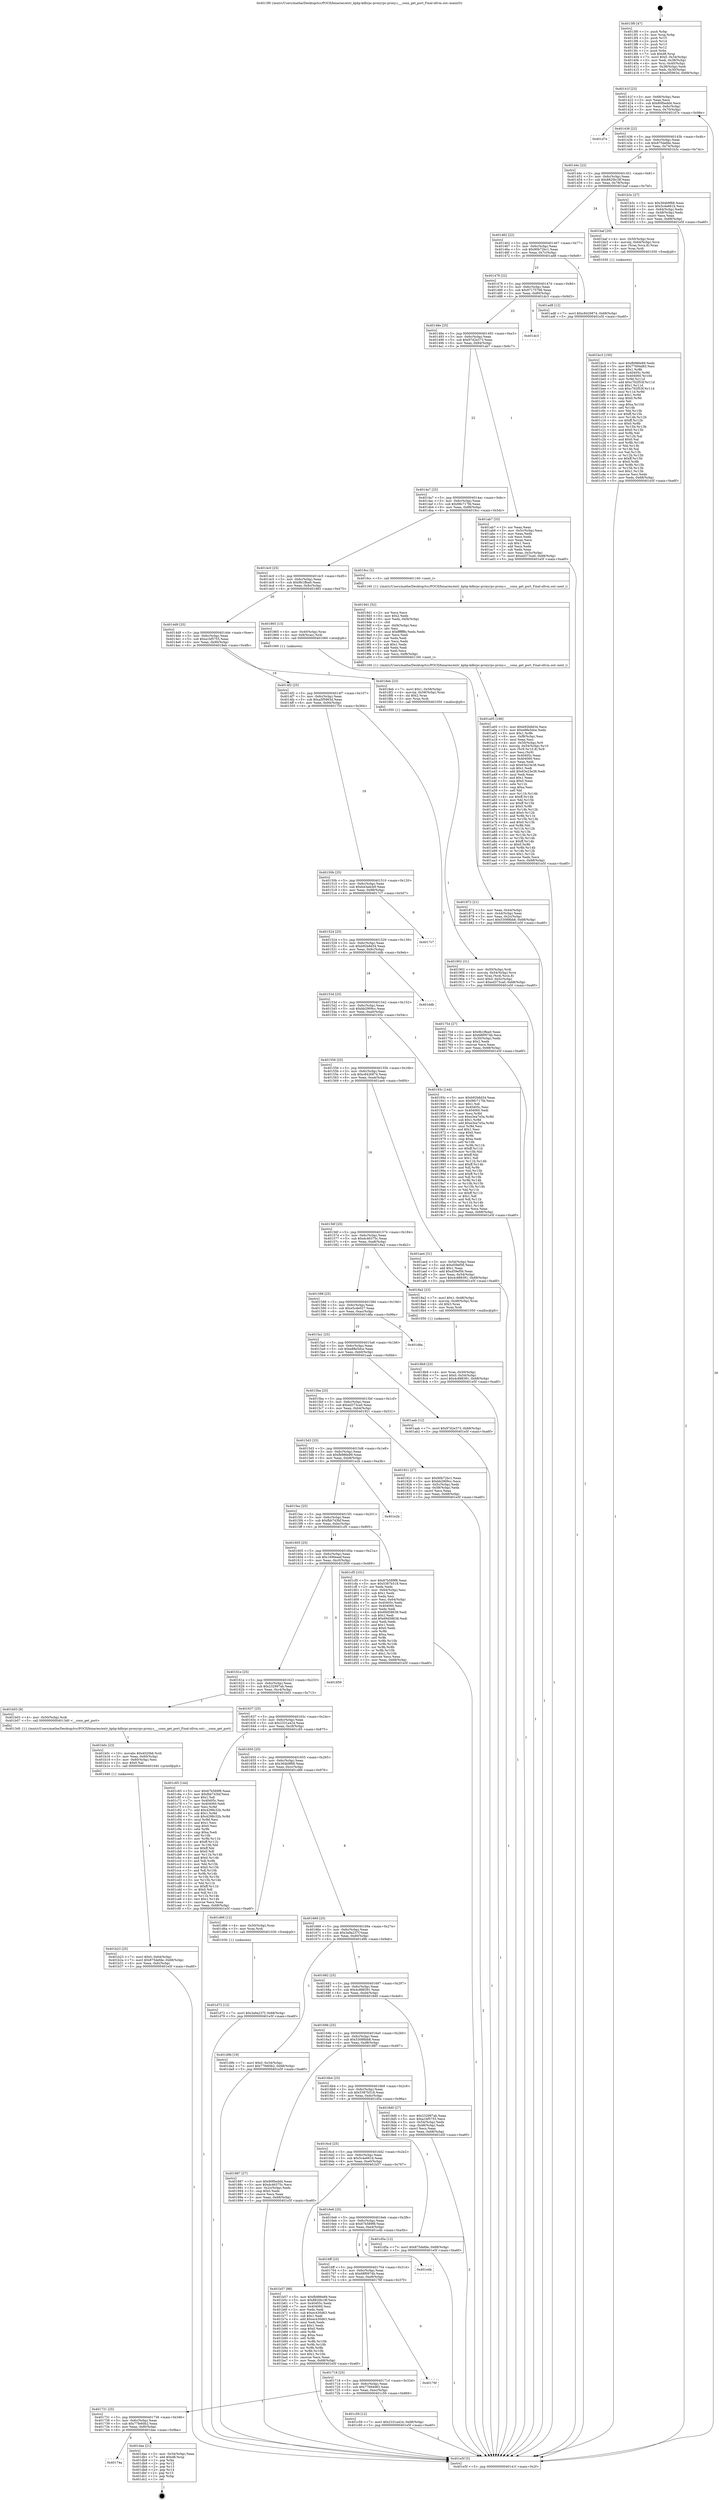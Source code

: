digraph "0x4013f0" {
  label = "0x4013f0 (/mnt/c/Users/mathe/Desktop/tcc/POCII/binaries/extr_kphp-kdbrpc-proxyrpc-proxy.c___conn_get_port_Final-ollvm.out::main(0))"
  labelloc = "t"
  node[shape=record]

  Entry [label="",width=0.3,height=0.3,shape=circle,fillcolor=black,style=filled]
  "0x40141f" [label="{
     0x40141f [23]\l
     | [instrs]\l
     &nbsp;&nbsp;0x40141f \<+3\>: mov -0x68(%rbp),%eax\l
     &nbsp;&nbsp;0x401422 \<+2\>: mov %eax,%ecx\l
     &nbsp;&nbsp;0x401424 \<+6\>: sub $0x80f0edd4,%ecx\l
     &nbsp;&nbsp;0x40142a \<+3\>: mov %eax,-0x6c(%rbp)\l
     &nbsp;&nbsp;0x40142d \<+3\>: mov %ecx,-0x70(%rbp)\l
     &nbsp;&nbsp;0x401430 \<+6\>: je 0000000000401d7e \<main+0x98e\>\l
  }"]
  "0x401d7e" [label="{
     0x401d7e\l
  }", style=dashed]
  "0x401436" [label="{
     0x401436 [22]\l
     | [instrs]\l
     &nbsp;&nbsp;0x401436 \<+5\>: jmp 000000000040143b \<main+0x4b\>\l
     &nbsp;&nbsp;0x40143b \<+3\>: mov -0x6c(%rbp),%eax\l
     &nbsp;&nbsp;0x40143e \<+5\>: sub $0x875defde,%eax\l
     &nbsp;&nbsp;0x401443 \<+3\>: mov %eax,-0x74(%rbp)\l
     &nbsp;&nbsp;0x401446 \<+6\>: je 0000000000401b3c \<main+0x74c\>\l
  }"]
  Exit [label="",width=0.3,height=0.3,shape=circle,fillcolor=black,style=filled,peripheries=2]
  "0x401b3c" [label="{
     0x401b3c [27]\l
     | [instrs]\l
     &nbsp;&nbsp;0x401b3c \<+5\>: mov $0x364b9f68,%eax\l
     &nbsp;&nbsp;0x401b41 \<+5\>: mov $0x5c4e661b,%ecx\l
     &nbsp;&nbsp;0x401b46 \<+3\>: mov -0x64(%rbp),%edx\l
     &nbsp;&nbsp;0x401b49 \<+3\>: cmp -0x48(%rbp),%edx\l
     &nbsp;&nbsp;0x401b4c \<+3\>: cmovl %ecx,%eax\l
     &nbsp;&nbsp;0x401b4f \<+3\>: mov %eax,-0x68(%rbp)\l
     &nbsp;&nbsp;0x401b52 \<+5\>: jmp 0000000000401e5f \<main+0xa6f\>\l
  }"]
  "0x40144c" [label="{
     0x40144c [22]\l
     | [instrs]\l
     &nbsp;&nbsp;0x40144c \<+5\>: jmp 0000000000401451 \<main+0x61\>\l
     &nbsp;&nbsp;0x401451 \<+3\>: mov -0x6c(%rbp),%eax\l
     &nbsp;&nbsp;0x401454 \<+5\>: sub $0x8820b18f,%eax\l
     &nbsp;&nbsp;0x401459 \<+3\>: mov %eax,-0x78(%rbp)\l
     &nbsp;&nbsp;0x40145c \<+6\>: je 0000000000401baf \<main+0x7bf\>\l
  }"]
  "0x40174a" [label="{
     0x40174a\l
  }", style=dashed]
  "0x401baf" [label="{
     0x401baf [20]\l
     | [instrs]\l
     &nbsp;&nbsp;0x401baf \<+4\>: mov -0x50(%rbp),%rax\l
     &nbsp;&nbsp;0x401bb3 \<+4\>: movslq -0x64(%rbp),%rcx\l
     &nbsp;&nbsp;0x401bb7 \<+4\>: mov (%rax,%rcx,8),%rax\l
     &nbsp;&nbsp;0x401bbb \<+3\>: mov %rax,%rdi\l
     &nbsp;&nbsp;0x401bbe \<+5\>: call 0000000000401030 \<free@plt\>\l
     | [calls]\l
     &nbsp;&nbsp;0x401030 \{1\} (unknown)\l
  }"]
  "0x401462" [label="{
     0x401462 [22]\l
     | [instrs]\l
     &nbsp;&nbsp;0x401462 \<+5\>: jmp 0000000000401467 \<main+0x77\>\l
     &nbsp;&nbsp;0x401467 \<+3\>: mov -0x6c(%rbp),%eax\l
     &nbsp;&nbsp;0x40146a \<+5\>: sub $0x90b72bc1,%eax\l
     &nbsp;&nbsp;0x40146f \<+3\>: mov %eax,-0x7c(%rbp)\l
     &nbsp;&nbsp;0x401472 \<+6\>: je 0000000000401ad8 \<main+0x6e8\>\l
  }"]
  "0x401dae" [label="{
     0x401dae [21]\l
     | [instrs]\l
     &nbsp;&nbsp;0x401dae \<+3\>: mov -0x34(%rbp),%eax\l
     &nbsp;&nbsp;0x401db1 \<+7\>: add $0xd8,%rsp\l
     &nbsp;&nbsp;0x401db8 \<+1\>: pop %rbx\l
     &nbsp;&nbsp;0x401db9 \<+2\>: pop %r12\l
     &nbsp;&nbsp;0x401dbb \<+2\>: pop %r13\l
     &nbsp;&nbsp;0x401dbd \<+2\>: pop %r14\l
     &nbsp;&nbsp;0x401dbf \<+2\>: pop %r15\l
     &nbsp;&nbsp;0x401dc1 \<+1\>: pop %rbp\l
     &nbsp;&nbsp;0x401dc2 \<+1\>: ret\l
  }"]
  "0x401ad8" [label="{
     0x401ad8 [12]\l
     | [instrs]\l
     &nbsp;&nbsp;0x401ad8 \<+7\>: movl $0xc8426874,-0x68(%rbp)\l
     &nbsp;&nbsp;0x401adf \<+5\>: jmp 0000000000401e5f \<main+0xa6f\>\l
  }"]
  "0x401478" [label="{
     0x401478 [22]\l
     | [instrs]\l
     &nbsp;&nbsp;0x401478 \<+5\>: jmp 000000000040147d \<main+0x8d\>\l
     &nbsp;&nbsp;0x40147d \<+3\>: mov -0x6c(%rbp),%eax\l
     &nbsp;&nbsp;0x401480 \<+5\>: sub $0x97175766,%eax\l
     &nbsp;&nbsp;0x401485 \<+3\>: mov %eax,-0x80(%rbp)\l
     &nbsp;&nbsp;0x401488 \<+6\>: je 0000000000401dc3 \<main+0x9d3\>\l
  }"]
  "0x401d72" [label="{
     0x401d72 [12]\l
     | [instrs]\l
     &nbsp;&nbsp;0x401d72 \<+7\>: movl $0x3a9a237f,-0x68(%rbp)\l
     &nbsp;&nbsp;0x401d79 \<+5\>: jmp 0000000000401e5f \<main+0xa6f\>\l
  }"]
  "0x401dc3" [label="{
     0x401dc3\l
  }", style=dashed]
  "0x40148e" [label="{
     0x40148e [25]\l
     | [instrs]\l
     &nbsp;&nbsp;0x40148e \<+5\>: jmp 0000000000401493 \<main+0xa3\>\l
     &nbsp;&nbsp;0x401493 \<+3\>: mov -0x6c(%rbp),%eax\l
     &nbsp;&nbsp;0x401496 \<+5\>: sub $0x97d2e373,%eax\l
     &nbsp;&nbsp;0x40149b \<+6\>: mov %eax,-0x84(%rbp)\l
     &nbsp;&nbsp;0x4014a1 \<+6\>: je 0000000000401ab7 \<main+0x6c7\>\l
  }"]
  "0x401731" [label="{
     0x401731 [25]\l
     | [instrs]\l
     &nbsp;&nbsp;0x401731 \<+5\>: jmp 0000000000401736 \<main+0x346\>\l
     &nbsp;&nbsp;0x401736 \<+3\>: mov -0x6c(%rbp),%eax\l
     &nbsp;&nbsp;0x401739 \<+5\>: sub $0x77fe60b2,%eax\l
     &nbsp;&nbsp;0x40173e \<+6\>: mov %eax,-0xf0(%rbp)\l
     &nbsp;&nbsp;0x401744 \<+6\>: je 0000000000401dae \<main+0x9be\>\l
  }"]
  "0x401ab7" [label="{
     0x401ab7 [33]\l
     | [instrs]\l
     &nbsp;&nbsp;0x401ab7 \<+2\>: xor %eax,%eax\l
     &nbsp;&nbsp;0x401ab9 \<+3\>: mov -0x5c(%rbp),%ecx\l
     &nbsp;&nbsp;0x401abc \<+2\>: mov %eax,%edx\l
     &nbsp;&nbsp;0x401abe \<+2\>: sub %ecx,%edx\l
     &nbsp;&nbsp;0x401ac0 \<+2\>: mov %eax,%ecx\l
     &nbsp;&nbsp;0x401ac2 \<+3\>: sub $0x1,%ecx\l
     &nbsp;&nbsp;0x401ac5 \<+2\>: add %ecx,%edx\l
     &nbsp;&nbsp;0x401ac7 \<+2\>: sub %edx,%eax\l
     &nbsp;&nbsp;0x401ac9 \<+3\>: mov %eax,-0x5c(%rbp)\l
     &nbsp;&nbsp;0x401acc \<+7\>: movl $0xed373ca0,-0x68(%rbp)\l
     &nbsp;&nbsp;0x401ad3 \<+5\>: jmp 0000000000401e5f \<main+0xa6f\>\l
  }"]
  "0x4014a7" [label="{
     0x4014a7 [25]\l
     | [instrs]\l
     &nbsp;&nbsp;0x4014a7 \<+5\>: jmp 00000000004014ac \<main+0xbc\>\l
     &nbsp;&nbsp;0x4014ac \<+3\>: mov -0x6c(%rbp),%eax\l
     &nbsp;&nbsp;0x4014af \<+5\>: sub $0x98c717fd,%eax\l
     &nbsp;&nbsp;0x4014b4 \<+6\>: mov %eax,-0x88(%rbp)\l
     &nbsp;&nbsp;0x4014ba \<+6\>: je 00000000004019cc \<main+0x5dc\>\l
  }"]
  "0x401c59" [label="{
     0x401c59 [12]\l
     | [instrs]\l
     &nbsp;&nbsp;0x401c59 \<+7\>: movl $0x2331a424,-0x68(%rbp)\l
     &nbsp;&nbsp;0x401c60 \<+5\>: jmp 0000000000401e5f \<main+0xa6f\>\l
  }"]
  "0x4019cc" [label="{
     0x4019cc [5]\l
     | [instrs]\l
     &nbsp;&nbsp;0x4019cc \<+5\>: call 0000000000401160 \<next_i\>\l
     | [calls]\l
     &nbsp;&nbsp;0x401160 \{1\} (/mnt/c/Users/mathe/Desktop/tcc/POCII/binaries/extr_kphp-kdbrpc-proxyrpc-proxy.c___conn_get_port_Final-ollvm.out::next_i)\l
  }"]
  "0x4014c0" [label="{
     0x4014c0 [25]\l
     | [instrs]\l
     &nbsp;&nbsp;0x4014c0 \<+5\>: jmp 00000000004014c5 \<main+0xd5\>\l
     &nbsp;&nbsp;0x4014c5 \<+3\>: mov -0x6c(%rbp),%eax\l
     &nbsp;&nbsp;0x4014c8 \<+5\>: sub $0x9b1ffea0,%eax\l
     &nbsp;&nbsp;0x4014cd \<+6\>: mov %eax,-0x8c(%rbp)\l
     &nbsp;&nbsp;0x4014d3 \<+6\>: je 0000000000401865 \<main+0x475\>\l
  }"]
  "0x401718" [label="{
     0x401718 [25]\l
     | [instrs]\l
     &nbsp;&nbsp;0x401718 \<+5\>: jmp 000000000040171d \<main+0x32d\>\l
     &nbsp;&nbsp;0x40171d \<+3\>: mov -0x6c(%rbp),%eax\l
     &nbsp;&nbsp;0x401720 \<+5\>: sub $0x77694d83,%eax\l
     &nbsp;&nbsp;0x401725 \<+6\>: mov %eax,-0xec(%rbp)\l
     &nbsp;&nbsp;0x40172b \<+6\>: je 0000000000401c59 \<main+0x869\>\l
  }"]
  "0x401865" [label="{
     0x401865 [13]\l
     | [instrs]\l
     &nbsp;&nbsp;0x401865 \<+4\>: mov -0x40(%rbp),%rax\l
     &nbsp;&nbsp;0x401869 \<+4\>: mov 0x8(%rax),%rdi\l
     &nbsp;&nbsp;0x40186d \<+5\>: call 0000000000401060 \<atoi@plt\>\l
     | [calls]\l
     &nbsp;&nbsp;0x401060 \{1\} (unknown)\l
  }"]
  "0x4014d9" [label="{
     0x4014d9 [25]\l
     | [instrs]\l
     &nbsp;&nbsp;0x4014d9 \<+5\>: jmp 00000000004014de \<main+0xee\>\l
     &nbsp;&nbsp;0x4014de \<+3\>: mov -0x6c(%rbp),%eax\l
     &nbsp;&nbsp;0x4014e1 \<+5\>: sub $0xa1bf5755,%eax\l
     &nbsp;&nbsp;0x4014e6 \<+6\>: mov %eax,-0x90(%rbp)\l
     &nbsp;&nbsp;0x4014ec \<+6\>: je 00000000004018eb \<main+0x4fb\>\l
  }"]
  "0x40176f" [label="{
     0x40176f\l
  }", style=dashed]
  "0x4018eb" [label="{
     0x4018eb [23]\l
     | [instrs]\l
     &nbsp;&nbsp;0x4018eb \<+7\>: movl $0x1,-0x58(%rbp)\l
     &nbsp;&nbsp;0x4018f2 \<+4\>: movslq -0x58(%rbp),%rax\l
     &nbsp;&nbsp;0x4018f6 \<+4\>: shl $0x2,%rax\l
     &nbsp;&nbsp;0x4018fa \<+3\>: mov %rax,%rdi\l
     &nbsp;&nbsp;0x4018fd \<+5\>: call 0000000000401050 \<malloc@plt\>\l
     | [calls]\l
     &nbsp;&nbsp;0x401050 \{1\} (unknown)\l
  }"]
  "0x4014f2" [label="{
     0x4014f2 [25]\l
     | [instrs]\l
     &nbsp;&nbsp;0x4014f2 \<+5\>: jmp 00000000004014f7 \<main+0x107\>\l
     &nbsp;&nbsp;0x4014f7 \<+3\>: mov -0x6c(%rbp),%eax\l
     &nbsp;&nbsp;0x4014fa \<+5\>: sub $0xa5f5863d,%eax\l
     &nbsp;&nbsp;0x4014ff \<+6\>: mov %eax,-0x94(%rbp)\l
     &nbsp;&nbsp;0x401505 \<+6\>: je 0000000000401754 \<main+0x364\>\l
  }"]
  "0x4016ff" [label="{
     0x4016ff [25]\l
     | [instrs]\l
     &nbsp;&nbsp;0x4016ff \<+5\>: jmp 0000000000401704 \<main+0x314\>\l
     &nbsp;&nbsp;0x401704 \<+3\>: mov -0x6c(%rbp),%eax\l
     &nbsp;&nbsp;0x401707 \<+5\>: sub $0x68f0974b,%eax\l
     &nbsp;&nbsp;0x40170c \<+6\>: mov %eax,-0xe8(%rbp)\l
     &nbsp;&nbsp;0x401712 \<+6\>: je 000000000040176f \<main+0x37f\>\l
  }"]
  "0x401754" [label="{
     0x401754 [27]\l
     | [instrs]\l
     &nbsp;&nbsp;0x401754 \<+5\>: mov $0x9b1ffea0,%eax\l
     &nbsp;&nbsp;0x401759 \<+5\>: mov $0x68f0974b,%ecx\l
     &nbsp;&nbsp;0x40175e \<+3\>: mov -0x30(%rbp),%edx\l
     &nbsp;&nbsp;0x401761 \<+3\>: cmp $0x2,%edx\l
     &nbsp;&nbsp;0x401764 \<+3\>: cmovne %ecx,%eax\l
     &nbsp;&nbsp;0x401767 \<+3\>: mov %eax,-0x68(%rbp)\l
     &nbsp;&nbsp;0x40176a \<+5\>: jmp 0000000000401e5f \<main+0xa6f\>\l
  }"]
  "0x40150b" [label="{
     0x40150b [25]\l
     | [instrs]\l
     &nbsp;&nbsp;0x40150b \<+5\>: jmp 0000000000401510 \<main+0x120\>\l
     &nbsp;&nbsp;0x401510 \<+3\>: mov -0x6c(%rbp),%eax\l
     &nbsp;&nbsp;0x401513 \<+5\>: sub $0xb43adcb9,%eax\l
     &nbsp;&nbsp;0x401518 \<+6\>: mov %eax,-0x98(%rbp)\l
     &nbsp;&nbsp;0x40151e \<+6\>: je 00000000004017c7 \<main+0x3d7\>\l
  }"]
  "0x401e5f" [label="{
     0x401e5f [5]\l
     | [instrs]\l
     &nbsp;&nbsp;0x401e5f \<+5\>: jmp 000000000040141f \<main+0x2f\>\l
  }"]
  "0x4013f0" [label="{
     0x4013f0 [47]\l
     | [instrs]\l
     &nbsp;&nbsp;0x4013f0 \<+1\>: push %rbp\l
     &nbsp;&nbsp;0x4013f1 \<+3\>: mov %rsp,%rbp\l
     &nbsp;&nbsp;0x4013f4 \<+2\>: push %r15\l
     &nbsp;&nbsp;0x4013f6 \<+2\>: push %r14\l
     &nbsp;&nbsp;0x4013f8 \<+2\>: push %r13\l
     &nbsp;&nbsp;0x4013fa \<+2\>: push %r12\l
     &nbsp;&nbsp;0x4013fc \<+1\>: push %rbx\l
     &nbsp;&nbsp;0x4013fd \<+7\>: sub $0xd8,%rsp\l
     &nbsp;&nbsp;0x401404 \<+7\>: movl $0x0,-0x34(%rbp)\l
     &nbsp;&nbsp;0x40140b \<+3\>: mov %edi,-0x38(%rbp)\l
     &nbsp;&nbsp;0x40140e \<+4\>: mov %rsi,-0x40(%rbp)\l
     &nbsp;&nbsp;0x401412 \<+3\>: mov -0x38(%rbp),%edi\l
     &nbsp;&nbsp;0x401415 \<+3\>: mov %edi,-0x30(%rbp)\l
     &nbsp;&nbsp;0x401418 \<+7\>: movl $0xa5f5863d,-0x68(%rbp)\l
  }"]
  "0x401872" [label="{
     0x401872 [21]\l
     | [instrs]\l
     &nbsp;&nbsp;0x401872 \<+3\>: mov %eax,-0x44(%rbp)\l
     &nbsp;&nbsp;0x401875 \<+3\>: mov -0x44(%rbp),%eax\l
     &nbsp;&nbsp;0x401878 \<+3\>: mov %eax,-0x2c(%rbp)\l
     &nbsp;&nbsp;0x40187b \<+7\>: movl $0x53088bb8,-0x68(%rbp)\l
     &nbsp;&nbsp;0x401882 \<+5\>: jmp 0000000000401e5f \<main+0xa6f\>\l
  }"]
  "0x401e4b" [label="{
     0x401e4b\l
  }", style=dashed]
  "0x4017c7" [label="{
     0x4017c7\l
  }", style=dashed]
  "0x401524" [label="{
     0x401524 [25]\l
     | [instrs]\l
     &nbsp;&nbsp;0x401524 \<+5\>: jmp 0000000000401529 \<main+0x139\>\l
     &nbsp;&nbsp;0x401529 \<+3\>: mov -0x6c(%rbp),%eax\l
     &nbsp;&nbsp;0x40152c \<+5\>: sub $0xb92b8d34,%eax\l
     &nbsp;&nbsp;0x401531 \<+6\>: mov %eax,-0x9c(%rbp)\l
     &nbsp;&nbsp;0x401537 \<+6\>: je 0000000000401ddb \<main+0x9eb\>\l
  }"]
  "0x401bc3" [label="{
     0x401bc3 [150]\l
     | [instrs]\l
     &nbsp;&nbsp;0x401bc3 \<+5\>: mov $0xfb986e89,%edx\l
     &nbsp;&nbsp;0x401bc8 \<+5\>: mov $0x77694d83,%esi\l
     &nbsp;&nbsp;0x401bcd \<+3\>: mov $0x1,%r8b\l
     &nbsp;&nbsp;0x401bd0 \<+8\>: mov 0x40405c,%r9d\l
     &nbsp;&nbsp;0x401bd8 \<+8\>: mov 0x404060,%r10d\l
     &nbsp;&nbsp;0x401be0 \<+3\>: mov %r9d,%r11d\l
     &nbsp;&nbsp;0x401be3 \<+7\>: add $0xc762f53f,%r11d\l
     &nbsp;&nbsp;0x401bea \<+4\>: sub $0x1,%r11d\l
     &nbsp;&nbsp;0x401bee \<+7\>: sub $0xc762f53f,%r11d\l
     &nbsp;&nbsp;0x401bf5 \<+4\>: imul %r11d,%r9d\l
     &nbsp;&nbsp;0x401bf9 \<+4\>: and $0x1,%r9d\l
     &nbsp;&nbsp;0x401bfd \<+4\>: cmp $0x0,%r9d\l
     &nbsp;&nbsp;0x401c01 \<+3\>: sete %bl\l
     &nbsp;&nbsp;0x401c04 \<+4\>: cmp $0xa,%r10d\l
     &nbsp;&nbsp;0x401c08 \<+4\>: setl %r14b\l
     &nbsp;&nbsp;0x401c0c \<+3\>: mov %bl,%r15b\l
     &nbsp;&nbsp;0x401c0f \<+4\>: xor $0xff,%r15b\l
     &nbsp;&nbsp;0x401c13 \<+3\>: mov %r14b,%r12b\l
     &nbsp;&nbsp;0x401c16 \<+4\>: xor $0xff,%r12b\l
     &nbsp;&nbsp;0x401c1a \<+4\>: xor $0x0,%r8b\l
     &nbsp;&nbsp;0x401c1e \<+3\>: mov %r15b,%r13b\l
     &nbsp;&nbsp;0x401c21 \<+4\>: and $0x0,%r13b\l
     &nbsp;&nbsp;0x401c25 \<+3\>: and %r8b,%bl\l
     &nbsp;&nbsp;0x401c28 \<+3\>: mov %r12b,%al\l
     &nbsp;&nbsp;0x401c2b \<+2\>: and $0x0,%al\l
     &nbsp;&nbsp;0x401c2d \<+3\>: and %r8b,%r14b\l
     &nbsp;&nbsp;0x401c30 \<+3\>: or %bl,%r13b\l
     &nbsp;&nbsp;0x401c33 \<+3\>: or %r14b,%al\l
     &nbsp;&nbsp;0x401c36 \<+3\>: xor %al,%r13b\l
     &nbsp;&nbsp;0x401c39 \<+3\>: or %r12b,%r15b\l
     &nbsp;&nbsp;0x401c3c \<+4\>: xor $0xff,%r15b\l
     &nbsp;&nbsp;0x401c40 \<+4\>: or $0x0,%r8b\l
     &nbsp;&nbsp;0x401c44 \<+3\>: and %r8b,%r15b\l
     &nbsp;&nbsp;0x401c47 \<+3\>: or %r15b,%r13b\l
     &nbsp;&nbsp;0x401c4a \<+4\>: test $0x1,%r13b\l
     &nbsp;&nbsp;0x401c4e \<+3\>: cmovne %esi,%edx\l
     &nbsp;&nbsp;0x401c51 \<+3\>: mov %edx,-0x68(%rbp)\l
     &nbsp;&nbsp;0x401c54 \<+5\>: jmp 0000000000401e5f \<main+0xa6f\>\l
  }"]
  "0x401ddb" [label="{
     0x401ddb\l
  }", style=dashed]
  "0x40153d" [label="{
     0x40153d [25]\l
     | [instrs]\l
     &nbsp;&nbsp;0x40153d \<+5\>: jmp 0000000000401542 \<main+0x152\>\l
     &nbsp;&nbsp;0x401542 \<+3\>: mov -0x6c(%rbp),%eax\l
     &nbsp;&nbsp;0x401545 \<+5\>: sub $0xbb2909cc,%eax\l
     &nbsp;&nbsp;0x40154a \<+6\>: mov %eax,-0xa0(%rbp)\l
     &nbsp;&nbsp;0x401550 \<+6\>: je 000000000040193c \<main+0x54c\>\l
  }"]
  "0x4016e6" [label="{
     0x4016e6 [25]\l
     | [instrs]\l
     &nbsp;&nbsp;0x4016e6 \<+5\>: jmp 00000000004016eb \<main+0x2fb\>\l
     &nbsp;&nbsp;0x4016eb \<+3\>: mov -0x6c(%rbp),%eax\l
     &nbsp;&nbsp;0x4016ee \<+5\>: sub $0x67b589f8,%eax\l
     &nbsp;&nbsp;0x4016f3 \<+6\>: mov %eax,-0xe4(%rbp)\l
     &nbsp;&nbsp;0x4016f9 \<+6\>: je 0000000000401e4b \<main+0xa5b\>\l
  }"]
  "0x40193c" [label="{
     0x40193c [144]\l
     | [instrs]\l
     &nbsp;&nbsp;0x40193c \<+5\>: mov $0xb92b8d34,%eax\l
     &nbsp;&nbsp;0x401941 \<+5\>: mov $0x98c717fd,%ecx\l
     &nbsp;&nbsp;0x401946 \<+2\>: mov $0x1,%dl\l
     &nbsp;&nbsp;0x401948 \<+7\>: mov 0x40405c,%esi\l
     &nbsp;&nbsp;0x40194f \<+7\>: mov 0x404060,%edi\l
     &nbsp;&nbsp;0x401956 \<+3\>: mov %esi,%r8d\l
     &nbsp;&nbsp;0x401959 \<+7\>: sub $0xe3ea7e5a,%r8d\l
     &nbsp;&nbsp;0x401960 \<+4\>: sub $0x1,%r8d\l
     &nbsp;&nbsp;0x401964 \<+7\>: add $0xe3ea7e5a,%r8d\l
     &nbsp;&nbsp;0x40196b \<+4\>: imul %r8d,%esi\l
     &nbsp;&nbsp;0x40196f \<+3\>: and $0x1,%esi\l
     &nbsp;&nbsp;0x401972 \<+3\>: cmp $0x0,%esi\l
     &nbsp;&nbsp;0x401975 \<+4\>: sete %r9b\l
     &nbsp;&nbsp;0x401979 \<+3\>: cmp $0xa,%edi\l
     &nbsp;&nbsp;0x40197c \<+4\>: setl %r10b\l
     &nbsp;&nbsp;0x401980 \<+3\>: mov %r9b,%r11b\l
     &nbsp;&nbsp;0x401983 \<+4\>: xor $0xff,%r11b\l
     &nbsp;&nbsp;0x401987 \<+3\>: mov %r10b,%bl\l
     &nbsp;&nbsp;0x40198a \<+3\>: xor $0xff,%bl\l
     &nbsp;&nbsp;0x40198d \<+3\>: xor $0x1,%dl\l
     &nbsp;&nbsp;0x401990 \<+3\>: mov %r11b,%r14b\l
     &nbsp;&nbsp;0x401993 \<+4\>: and $0xff,%r14b\l
     &nbsp;&nbsp;0x401997 \<+3\>: and %dl,%r9b\l
     &nbsp;&nbsp;0x40199a \<+3\>: mov %bl,%r15b\l
     &nbsp;&nbsp;0x40199d \<+4\>: and $0xff,%r15b\l
     &nbsp;&nbsp;0x4019a1 \<+3\>: and %dl,%r10b\l
     &nbsp;&nbsp;0x4019a4 \<+3\>: or %r9b,%r14b\l
     &nbsp;&nbsp;0x4019a7 \<+3\>: or %r10b,%r15b\l
     &nbsp;&nbsp;0x4019aa \<+3\>: xor %r15b,%r14b\l
     &nbsp;&nbsp;0x4019ad \<+3\>: or %bl,%r11b\l
     &nbsp;&nbsp;0x4019b0 \<+4\>: xor $0xff,%r11b\l
     &nbsp;&nbsp;0x4019b4 \<+3\>: or $0x1,%dl\l
     &nbsp;&nbsp;0x4019b7 \<+3\>: and %dl,%r11b\l
     &nbsp;&nbsp;0x4019ba \<+3\>: or %r11b,%r14b\l
     &nbsp;&nbsp;0x4019bd \<+4\>: test $0x1,%r14b\l
     &nbsp;&nbsp;0x4019c1 \<+3\>: cmovne %ecx,%eax\l
     &nbsp;&nbsp;0x4019c4 \<+3\>: mov %eax,-0x68(%rbp)\l
     &nbsp;&nbsp;0x4019c7 \<+5\>: jmp 0000000000401e5f \<main+0xa6f\>\l
  }"]
  "0x401556" [label="{
     0x401556 [25]\l
     | [instrs]\l
     &nbsp;&nbsp;0x401556 \<+5\>: jmp 000000000040155b \<main+0x16b\>\l
     &nbsp;&nbsp;0x40155b \<+3\>: mov -0x6c(%rbp),%eax\l
     &nbsp;&nbsp;0x40155e \<+5\>: sub $0xc8426874,%eax\l
     &nbsp;&nbsp;0x401563 \<+6\>: mov %eax,-0xa4(%rbp)\l
     &nbsp;&nbsp;0x401569 \<+6\>: je 0000000000401ae4 \<main+0x6f4\>\l
  }"]
  "0x401b57" [label="{
     0x401b57 [88]\l
     | [instrs]\l
     &nbsp;&nbsp;0x401b57 \<+5\>: mov $0xfb986e89,%eax\l
     &nbsp;&nbsp;0x401b5c \<+5\>: mov $0x8820b18f,%ecx\l
     &nbsp;&nbsp;0x401b61 \<+7\>: mov 0x40405c,%edx\l
     &nbsp;&nbsp;0x401b68 \<+7\>: mov 0x404060,%esi\l
     &nbsp;&nbsp;0x401b6f \<+2\>: mov %edx,%edi\l
     &nbsp;&nbsp;0x401b71 \<+6\>: sub $0xec430d63,%edi\l
     &nbsp;&nbsp;0x401b77 \<+3\>: sub $0x1,%edi\l
     &nbsp;&nbsp;0x401b7a \<+6\>: add $0xec430d63,%edi\l
     &nbsp;&nbsp;0x401b80 \<+3\>: imul %edi,%edx\l
     &nbsp;&nbsp;0x401b83 \<+3\>: and $0x1,%edx\l
     &nbsp;&nbsp;0x401b86 \<+3\>: cmp $0x0,%edx\l
     &nbsp;&nbsp;0x401b89 \<+4\>: sete %r8b\l
     &nbsp;&nbsp;0x401b8d \<+3\>: cmp $0xa,%esi\l
     &nbsp;&nbsp;0x401b90 \<+4\>: setl %r9b\l
     &nbsp;&nbsp;0x401b94 \<+3\>: mov %r8b,%r10b\l
     &nbsp;&nbsp;0x401b97 \<+3\>: and %r9b,%r10b\l
     &nbsp;&nbsp;0x401b9a \<+3\>: xor %r9b,%r8b\l
     &nbsp;&nbsp;0x401b9d \<+3\>: or %r8b,%r10b\l
     &nbsp;&nbsp;0x401ba0 \<+4\>: test $0x1,%r10b\l
     &nbsp;&nbsp;0x401ba4 \<+3\>: cmovne %ecx,%eax\l
     &nbsp;&nbsp;0x401ba7 \<+3\>: mov %eax,-0x68(%rbp)\l
     &nbsp;&nbsp;0x401baa \<+5\>: jmp 0000000000401e5f \<main+0xa6f\>\l
  }"]
  "0x401ae4" [label="{
     0x401ae4 [31]\l
     | [instrs]\l
     &nbsp;&nbsp;0x401ae4 \<+3\>: mov -0x54(%rbp),%eax\l
     &nbsp;&nbsp;0x401ae7 \<+5\>: sub $0xd59ef56,%eax\l
     &nbsp;&nbsp;0x401aec \<+3\>: add $0x1,%eax\l
     &nbsp;&nbsp;0x401aef \<+5\>: add $0xd59ef56,%eax\l
     &nbsp;&nbsp;0x401af4 \<+3\>: mov %eax,-0x54(%rbp)\l
     &nbsp;&nbsp;0x401af7 \<+7\>: movl $0x4c888391,-0x68(%rbp)\l
     &nbsp;&nbsp;0x401afe \<+5\>: jmp 0000000000401e5f \<main+0xa6f\>\l
  }"]
  "0x40156f" [label="{
     0x40156f [25]\l
     | [instrs]\l
     &nbsp;&nbsp;0x40156f \<+5\>: jmp 0000000000401574 \<main+0x184\>\l
     &nbsp;&nbsp;0x401574 \<+3\>: mov -0x6c(%rbp),%eax\l
     &nbsp;&nbsp;0x401577 \<+5\>: sub $0xdc46375c,%eax\l
     &nbsp;&nbsp;0x40157c \<+6\>: mov %eax,-0xa8(%rbp)\l
     &nbsp;&nbsp;0x401582 \<+6\>: je 00000000004018a2 \<main+0x4b2\>\l
  }"]
  "0x4016cd" [label="{
     0x4016cd [25]\l
     | [instrs]\l
     &nbsp;&nbsp;0x4016cd \<+5\>: jmp 00000000004016d2 \<main+0x2e2\>\l
     &nbsp;&nbsp;0x4016d2 \<+3\>: mov -0x6c(%rbp),%eax\l
     &nbsp;&nbsp;0x4016d5 \<+5\>: sub $0x5c4e661b,%eax\l
     &nbsp;&nbsp;0x4016da \<+6\>: mov %eax,-0xe0(%rbp)\l
     &nbsp;&nbsp;0x4016e0 \<+6\>: je 0000000000401b57 \<main+0x767\>\l
  }"]
  "0x4018a2" [label="{
     0x4018a2 [23]\l
     | [instrs]\l
     &nbsp;&nbsp;0x4018a2 \<+7\>: movl $0x1,-0x48(%rbp)\l
     &nbsp;&nbsp;0x4018a9 \<+4\>: movslq -0x48(%rbp),%rax\l
     &nbsp;&nbsp;0x4018ad \<+4\>: shl $0x3,%rax\l
     &nbsp;&nbsp;0x4018b1 \<+3\>: mov %rax,%rdi\l
     &nbsp;&nbsp;0x4018b4 \<+5\>: call 0000000000401050 \<malloc@plt\>\l
     | [calls]\l
     &nbsp;&nbsp;0x401050 \{1\} (unknown)\l
  }"]
  "0x401588" [label="{
     0x401588 [25]\l
     | [instrs]\l
     &nbsp;&nbsp;0x401588 \<+5\>: jmp 000000000040158d \<main+0x19d\>\l
     &nbsp;&nbsp;0x40158d \<+3\>: mov -0x6c(%rbp),%eax\l
     &nbsp;&nbsp;0x401590 \<+5\>: sub $0xe5cde027,%eax\l
     &nbsp;&nbsp;0x401595 \<+6\>: mov %eax,-0xac(%rbp)\l
     &nbsp;&nbsp;0x40159b \<+6\>: je 0000000000401d8a \<main+0x99a\>\l
  }"]
  "0x401d5a" [label="{
     0x401d5a [12]\l
     | [instrs]\l
     &nbsp;&nbsp;0x401d5a \<+7\>: movl $0x875defde,-0x68(%rbp)\l
     &nbsp;&nbsp;0x401d61 \<+5\>: jmp 0000000000401e5f \<main+0xa6f\>\l
  }"]
  "0x401d8a" [label="{
     0x401d8a\l
  }", style=dashed]
  "0x4015a1" [label="{
     0x4015a1 [25]\l
     | [instrs]\l
     &nbsp;&nbsp;0x4015a1 \<+5\>: jmp 00000000004015a6 \<main+0x1b6\>\l
     &nbsp;&nbsp;0x4015a6 \<+3\>: mov -0x6c(%rbp),%eax\l
     &nbsp;&nbsp;0x4015a9 \<+5\>: sub $0xe88e5dce,%eax\l
     &nbsp;&nbsp;0x4015ae \<+6\>: mov %eax,-0xb0(%rbp)\l
     &nbsp;&nbsp;0x4015b4 \<+6\>: je 0000000000401aab \<main+0x6bb\>\l
  }"]
  "0x401b23" [label="{
     0x401b23 [25]\l
     | [instrs]\l
     &nbsp;&nbsp;0x401b23 \<+7\>: movl $0x0,-0x64(%rbp)\l
     &nbsp;&nbsp;0x401b2a \<+7\>: movl $0x875defde,-0x68(%rbp)\l
     &nbsp;&nbsp;0x401b31 \<+6\>: mov %eax,-0xfc(%rbp)\l
     &nbsp;&nbsp;0x401b37 \<+5\>: jmp 0000000000401e5f \<main+0xa6f\>\l
  }"]
  "0x401aab" [label="{
     0x401aab [12]\l
     | [instrs]\l
     &nbsp;&nbsp;0x401aab \<+7\>: movl $0x97d2e373,-0x68(%rbp)\l
     &nbsp;&nbsp;0x401ab2 \<+5\>: jmp 0000000000401e5f \<main+0xa6f\>\l
  }"]
  "0x4015ba" [label="{
     0x4015ba [25]\l
     | [instrs]\l
     &nbsp;&nbsp;0x4015ba \<+5\>: jmp 00000000004015bf \<main+0x1cf\>\l
     &nbsp;&nbsp;0x4015bf \<+3\>: mov -0x6c(%rbp),%eax\l
     &nbsp;&nbsp;0x4015c2 \<+5\>: sub $0xed373ca0,%eax\l
     &nbsp;&nbsp;0x4015c7 \<+6\>: mov %eax,-0xb4(%rbp)\l
     &nbsp;&nbsp;0x4015cd \<+6\>: je 0000000000401921 \<main+0x531\>\l
  }"]
  "0x401b0c" [label="{
     0x401b0c [23]\l
     | [instrs]\l
     &nbsp;&nbsp;0x401b0c \<+10\>: movabs $0x4020b6,%rdi\l
     &nbsp;&nbsp;0x401b16 \<+3\>: mov %eax,-0x60(%rbp)\l
     &nbsp;&nbsp;0x401b19 \<+3\>: mov -0x60(%rbp),%esi\l
     &nbsp;&nbsp;0x401b1c \<+2\>: mov $0x0,%al\l
     &nbsp;&nbsp;0x401b1e \<+5\>: call 0000000000401040 \<printf@plt\>\l
     | [calls]\l
     &nbsp;&nbsp;0x401040 \{1\} (unknown)\l
  }"]
  "0x401921" [label="{
     0x401921 [27]\l
     | [instrs]\l
     &nbsp;&nbsp;0x401921 \<+5\>: mov $0x90b72bc1,%eax\l
     &nbsp;&nbsp;0x401926 \<+5\>: mov $0xbb2909cc,%ecx\l
     &nbsp;&nbsp;0x40192b \<+3\>: mov -0x5c(%rbp),%edx\l
     &nbsp;&nbsp;0x40192e \<+3\>: cmp -0x58(%rbp),%edx\l
     &nbsp;&nbsp;0x401931 \<+3\>: cmovl %ecx,%eax\l
     &nbsp;&nbsp;0x401934 \<+3\>: mov %eax,-0x68(%rbp)\l
     &nbsp;&nbsp;0x401937 \<+5\>: jmp 0000000000401e5f \<main+0xa6f\>\l
  }"]
  "0x4015d3" [label="{
     0x4015d3 [25]\l
     | [instrs]\l
     &nbsp;&nbsp;0x4015d3 \<+5\>: jmp 00000000004015d8 \<main+0x1e8\>\l
     &nbsp;&nbsp;0x4015d8 \<+3\>: mov -0x6c(%rbp),%eax\l
     &nbsp;&nbsp;0x4015db \<+5\>: sub $0xfb986e89,%eax\l
     &nbsp;&nbsp;0x4015e0 \<+6\>: mov %eax,-0xb8(%rbp)\l
     &nbsp;&nbsp;0x4015e6 \<+6\>: je 0000000000401e2b \<main+0xa3b\>\l
  }"]
  "0x401a05" [label="{
     0x401a05 [166]\l
     | [instrs]\l
     &nbsp;&nbsp;0x401a05 \<+5\>: mov $0xb92b8d34,%ecx\l
     &nbsp;&nbsp;0x401a0a \<+5\>: mov $0xe88e5dce,%edx\l
     &nbsp;&nbsp;0x401a0f \<+3\>: mov $0x1,%r8b\l
     &nbsp;&nbsp;0x401a12 \<+6\>: mov -0xf8(%rbp),%esi\l
     &nbsp;&nbsp;0x401a18 \<+3\>: imul %eax,%esi\l
     &nbsp;&nbsp;0x401a1b \<+4\>: mov -0x50(%rbp),%r9\l
     &nbsp;&nbsp;0x401a1f \<+4\>: movslq -0x54(%rbp),%r10\l
     &nbsp;&nbsp;0x401a23 \<+4\>: mov (%r9,%r10,8),%r9\l
     &nbsp;&nbsp;0x401a27 \<+3\>: mov %esi,(%r9)\l
     &nbsp;&nbsp;0x401a2a \<+7\>: mov 0x40405c,%eax\l
     &nbsp;&nbsp;0x401a31 \<+7\>: mov 0x404060,%esi\l
     &nbsp;&nbsp;0x401a38 \<+2\>: mov %eax,%edi\l
     &nbsp;&nbsp;0x401a3a \<+6\>: sub $0x63e23e38,%edi\l
     &nbsp;&nbsp;0x401a40 \<+3\>: sub $0x1,%edi\l
     &nbsp;&nbsp;0x401a43 \<+6\>: add $0x63e23e38,%edi\l
     &nbsp;&nbsp;0x401a49 \<+3\>: imul %edi,%eax\l
     &nbsp;&nbsp;0x401a4c \<+3\>: and $0x1,%eax\l
     &nbsp;&nbsp;0x401a4f \<+3\>: cmp $0x0,%eax\l
     &nbsp;&nbsp;0x401a52 \<+4\>: sete %r11b\l
     &nbsp;&nbsp;0x401a56 \<+3\>: cmp $0xa,%esi\l
     &nbsp;&nbsp;0x401a59 \<+3\>: setl %bl\l
     &nbsp;&nbsp;0x401a5c \<+3\>: mov %r11b,%r14b\l
     &nbsp;&nbsp;0x401a5f \<+4\>: xor $0xff,%r14b\l
     &nbsp;&nbsp;0x401a63 \<+3\>: mov %bl,%r15b\l
     &nbsp;&nbsp;0x401a66 \<+4\>: xor $0xff,%r15b\l
     &nbsp;&nbsp;0x401a6a \<+4\>: xor $0x0,%r8b\l
     &nbsp;&nbsp;0x401a6e \<+3\>: mov %r14b,%r12b\l
     &nbsp;&nbsp;0x401a71 \<+4\>: and $0x0,%r12b\l
     &nbsp;&nbsp;0x401a75 \<+3\>: and %r8b,%r11b\l
     &nbsp;&nbsp;0x401a78 \<+3\>: mov %r15b,%r13b\l
     &nbsp;&nbsp;0x401a7b \<+4\>: and $0x0,%r13b\l
     &nbsp;&nbsp;0x401a7f \<+3\>: and %r8b,%bl\l
     &nbsp;&nbsp;0x401a82 \<+3\>: or %r11b,%r12b\l
     &nbsp;&nbsp;0x401a85 \<+3\>: or %bl,%r13b\l
     &nbsp;&nbsp;0x401a88 \<+3\>: xor %r13b,%r12b\l
     &nbsp;&nbsp;0x401a8b \<+3\>: or %r15b,%r14b\l
     &nbsp;&nbsp;0x401a8e \<+4\>: xor $0xff,%r14b\l
     &nbsp;&nbsp;0x401a92 \<+4\>: or $0x0,%r8b\l
     &nbsp;&nbsp;0x401a96 \<+3\>: and %r8b,%r14b\l
     &nbsp;&nbsp;0x401a99 \<+3\>: or %r14b,%r12b\l
     &nbsp;&nbsp;0x401a9c \<+4\>: test $0x1,%r12b\l
     &nbsp;&nbsp;0x401aa0 \<+3\>: cmovne %edx,%ecx\l
     &nbsp;&nbsp;0x401aa3 \<+3\>: mov %ecx,-0x68(%rbp)\l
     &nbsp;&nbsp;0x401aa6 \<+5\>: jmp 0000000000401e5f \<main+0xa6f\>\l
  }"]
  "0x401e2b" [label="{
     0x401e2b\l
  }", style=dashed]
  "0x4015ec" [label="{
     0x4015ec [25]\l
     | [instrs]\l
     &nbsp;&nbsp;0x4015ec \<+5\>: jmp 00000000004015f1 \<main+0x201\>\l
     &nbsp;&nbsp;0x4015f1 \<+3\>: mov -0x6c(%rbp),%eax\l
     &nbsp;&nbsp;0x4015f4 \<+5\>: sub $0xfbb743bf,%eax\l
     &nbsp;&nbsp;0x4015f9 \<+6\>: mov %eax,-0xbc(%rbp)\l
     &nbsp;&nbsp;0x4015ff \<+6\>: je 0000000000401cf5 \<main+0x905\>\l
  }"]
  "0x4019d1" [label="{
     0x4019d1 [52]\l
     | [instrs]\l
     &nbsp;&nbsp;0x4019d1 \<+2\>: xor %ecx,%ecx\l
     &nbsp;&nbsp;0x4019d3 \<+5\>: mov $0x2,%edx\l
     &nbsp;&nbsp;0x4019d8 \<+6\>: mov %edx,-0xf4(%rbp)\l
     &nbsp;&nbsp;0x4019de \<+1\>: cltd\l
     &nbsp;&nbsp;0x4019df \<+6\>: mov -0xf4(%rbp),%esi\l
     &nbsp;&nbsp;0x4019e5 \<+2\>: idiv %esi\l
     &nbsp;&nbsp;0x4019e7 \<+6\>: imul $0xfffffffe,%edx,%edx\l
     &nbsp;&nbsp;0x4019ed \<+2\>: mov %ecx,%edi\l
     &nbsp;&nbsp;0x4019ef \<+2\>: sub %edx,%edi\l
     &nbsp;&nbsp;0x4019f1 \<+2\>: mov %ecx,%edx\l
     &nbsp;&nbsp;0x4019f3 \<+3\>: sub $0x1,%edx\l
     &nbsp;&nbsp;0x4019f6 \<+2\>: add %edx,%edi\l
     &nbsp;&nbsp;0x4019f8 \<+2\>: sub %edi,%ecx\l
     &nbsp;&nbsp;0x4019fa \<+6\>: mov %ecx,-0xf8(%rbp)\l
     &nbsp;&nbsp;0x401a00 \<+5\>: call 0000000000401160 \<next_i\>\l
     | [calls]\l
     &nbsp;&nbsp;0x401160 \{1\} (/mnt/c/Users/mathe/Desktop/tcc/POCII/binaries/extr_kphp-kdbrpc-proxyrpc-proxy.c___conn_get_port_Final-ollvm.out::next_i)\l
  }"]
  "0x401cf5" [label="{
     0x401cf5 [101]\l
     | [instrs]\l
     &nbsp;&nbsp;0x401cf5 \<+5\>: mov $0x67b589f8,%eax\l
     &nbsp;&nbsp;0x401cfa \<+5\>: mov $0x5387b518,%ecx\l
     &nbsp;&nbsp;0x401cff \<+2\>: xor %edx,%edx\l
     &nbsp;&nbsp;0x401d01 \<+3\>: mov -0x64(%rbp),%esi\l
     &nbsp;&nbsp;0x401d04 \<+3\>: sub $0x1,%edx\l
     &nbsp;&nbsp;0x401d07 \<+2\>: sub %edx,%esi\l
     &nbsp;&nbsp;0x401d09 \<+3\>: mov %esi,-0x64(%rbp)\l
     &nbsp;&nbsp;0x401d0c \<+7\>: mov 0x40405c,%edx\l
     &nbsp;&nbsp;0x401d13 \<+7\>: mov 0x404060,%esi\l
     &nbsp;&nbsp;0x401d1a \<+2\>: mov %edx,%edi\l
     &nbsp;&nbsp;0x401d1c \<+6\>: sub $0x69d58638,%edi\l
     &nbsp;&nbsp;0x401d22 \<+3\>: sub $0x1,%edi\l
     &nbsp;&nbsp;0x401d25 \<+6\>: add $0x69d58638,%edi\l
     &nbsp;&nbsp;0x401d2b \<+3\>: imul %edi,%edx\l
     &nbsp;&nbsp;0x401d2e \<+3\>: and $0x1,%edx\l
     &nbsp;&nbsp;0x401d31 \<+3\>: cmp $0x0,%edx\l
     &nbsp;&nbsp;0x401d34 \<+4\>: sete %r8b\l
     &nbsp;&nbsp;0x401d38 \<+3\>: cmp $0xa,%esi\l
     &nbsp;&nbsp;0x401d3b \<+4\>: setl %r9b\l
     &nbsp;&nbsp;0x401d3f \<+3\>: mov %r8b,%r10b\l
     &nbsp;&nbsp;0x401d42 \<+3\>: and %r9b,%r10b\l
     &nbsp;&nbsp;0x401d45 \<+3\>: xor %r9b,%r8b\l
     &nbsp;&nbsp;0x401d48 \<+3\>: or %r8b,%r10b\l
     &nbsp;&nbsp;0x401d4b \<+4\>: test $0x1,%r10b\l
     &nbsp;&nbsp;0x401d4f \<+3\>: cmovne %ecx,%eax\l
     &nbsp;&nbsp;0x401d52 \<+3\>: mov %eax,-0x68(%rbp)\l
     &nbsp;&nbsp;0x401d55 \<+5\>: jmp 0000000000401e5f \<main+0xa6f\>\l
  }"]
  "0x401605" [label="{
     0x401605 [25]\l
     | [instrs]\l
     &nbsp;&nbsp;0x401605 \<+5\>: jmp 000000000040160a \<main+0x21a\>\l
     &nbsp;&nbsp;0x40160a \<+3\>: mov -0x6c(%rbp),%eax\l
     &nbsp;&nbsp;0x40160d \<+5\>: sub $0x1690eeef,%eax\l
     &nbsp;&nbsp;0x401612 \<+6\>: mov %eax,-0xc0(%rbp)\l
     &nbsp;&nbsp;0x401618 \<+6\>: je 0000000000401859 \<main+0x469\>\l
  }"]
  "0x401902" [label="{
     0x401902 [31]\l
     | [instrs]\l
     &nbsp;&nbsp;0x401902 \<+4\>: mov -0x50(%rbp),%rdi\l
     &nbsp;&nbsp;0x401906 \<+4\>: movslq -0x54(%rbp),%rcx\l
     &nbsp;&nbsp;0x40190a \<+4\>: mov %rax,(%rdi,%rcx,8)\l
     &nbsp;&nbsp;0x40190e \<+7\>: movl $0x0,-0x5c(%rbp)\l
     &nbsp;&nbsp;0x401915 \<+7\>: movl $0xed373ca0,-0x68(%rbp)\l
     &nbsp;&nbsp;0x40191c \<+5\>: jmp 0000000000401e5f \<main+0xa6f\>\l
  }"]
  "0x401859" [label="{
     0x401859\l
  }", style=dashed]
  "0x40161e" [label="{
     0x40161e [25]\l
     | [instrs]\l
     &nbsp;&nbsp;0x40161e \<+5\>: jmp 0000000000401623 \<main+0x233\>\l
     &nbsp;&nbsp;0x401623 \<+3\>: mov -0x6c(%rbp),%eax\l
     &nbsp;&nbsp;0x401626 \<+5\>: sub $0x232997ab,%eax\l
     &nbsp;&nbsp;0x40162b \<+6\>: mov %eax,-0xc4(%rbp)\l
     &nbsp;&nbsp;0x401631 \<+6\>: je 0000000000401b03 \<main+0x713\>\l
  }"]
  "0x4018b9" [label="{
     0x4018b9 [23]\l
     | [instrs]\l
     &nbsp;&nbsp;0x4018b9 \<+4\>: mov %rax,-0x50(%rbp)\l
     &nbsp;&nbsp;0x4018bd \<+7\>: movl $0x0,-0x54(%rbp)\l
     &nbsp;&nbsp;0x4018c4 \<+7\>: movl $0x4c888391,-0x68(%rbp)\l
     &nbsp;&nbsp;0x4018cb \<+5\>: jmp 0000000000401e5f \<main+0xa6f\>\l
  }"]
  "0x401b03" [label="{
     0x401b03 [9]\l
     | [instrs]\l
     &nbsp;&nbsp;0x401b03 \<+4\>: mov -0x50(%rbp),%rdi\l
     &nbsp;&nbsp;0x401b07 \<+5\>: call 00000000004013d0 \<__conn_get_port\>\l
     | [calls]\l
     &nbsp;&nbsp;0x4013d0 \{1\} (/mnt/c/Users/mathe/Desktop/tcc/POCII/binaries/extr_kphp-kdbrpc-proxyrpc-proxy.c___conn_get_port_Final-ollvm.out::__conn_get_port)\l
  }"]
  "0x401637" [label="{
     0x401637 [25]\l
     | [instrs]\l
     &nbsp;&nbsp;0x401637 \<+5\>: jmp 000000000040163c \<main+0x24c\>\l
     &nbsp;&nbsp;0x40163c \<+3\>: mov -0x6c(%rbp),%eax\l
     &nbsp;&nbsp;0x40163f \<+5\>: sub $0x2331a424,%eax\l
     &nbsp;&nbsp;0x401644 \<+6\>: mov %eax,-0xc8(%rbp)\l
     &nbsp;&nbsp;0x40164a \<+6\>: je 0000000000401c65 \<main+0x875\>\l
  }"]
  "0x4016b4" [label="{
     0x4016b4 [25]\l
     | [instrs]\l
     &nbsp;&nbsp;0x4016b4 \<+5\>: jmp 00000000004016b9 \<main+0x2c9\>\l
     &nbsp;&nbsp;0x4016b9 \<+3\>: mov -0x6c(%rbp),%eax\l
     &nbsp;&nbsp;0x4016bc \<+5\>: sub $0x5387b518,%eax\l
     &nbsp;&nbsp;0x4016c1 \<+6\>: mov %eax,-0xdc(%rbp)\l
     &nbsp;&nbsp;0x4016c7 \<+6\>: je 0000000000401d5a \<main+0x96a\>\l
  }"]
  "0x401c65" [label="{
     0x401c65 [144]\l
     | [instrs]\l
     &nbsp;&nbsp;0x401c65 \<+5\>: mov $0x67b589f8,%eax\l
     &nbsp;&nbsp;0x401c6a \<+5\>: mov $0xfbb743bf,%ecx\l
     &nbsp;&nbsp;0x401c6f \<+2\>: mov $0x1,%dl\l
     &nbsp;&nbsp;0x401c71 \<+7\>: mov 0x40405c,%esi\l
     &nbsp;&nbsp;0x401c78 \<+7\>: mov 0x404060,%edi\l
     &nbsp;&nbsp;0x401c7f \<+3\>: mov %esi,%r8d\l
     &nbsp;&nbsp;0x401c82 \<+7\>: add $0x4298c32b,%r8d\l
     &nbsp;&nbsp;0x401c89 \<+4\>: sub $0x1,%r8d\l
     &nbsp;&nbsp;0x401c8d \<+7\>: sub $0x4298c32b,%r8d\l
     &nbsp;&nbsp;0x401c94 \<+4\>: imul %r8d,%esi\l
     &nbsp;&nbsp;0x401c98 \<+3\>: and $0x1,%esi\l
     &nbsp;&nbsp;0x401c9b \<+3\>: cmp $0x0,%esi\l
     &nbsp;&nbsp;0x401c9e \<+4\>: sete %r9b\l
     &nbsp;&nbsp;0x401ca2 \<+3\>: cmp $0xa,%edi\l
     &nbsp;&nbsp;0x401ca5 \<+4\>: setl %r10b\l
     &nbsp;&nbsp;0x401ca9 \<+3\>: mov %r9b,%r11b\l
     &nbsp;&nbsp;0x401cac \<+4\>: xor $0xff,%r11b\l
     &nbsp;&nbsp;0x401cb0 \<+3\>: mov %r10b,%bl\l
     &nbsp;&nbsp;0x401cb3 \<+3\>: xor $0xff,%bl\l
     &nbsp;&nbsp;0x401cb6 \<+3\>: xor $0x0,%dl\l
     &nbsp;&nbsp;0x401cb9 \<+3\>: mov %r11b,%r14b\l
     &nbsp;&nbsp;0x401cbc \<+4\>: and $0x0,%r14b\l
     &nbsp;&nbsp;0x401cc0 \<+3\>: and %dl,%r9b\l
     &nbsp;&nbsp;0x401cc3 \<+3\>: mov %bl,%r15b\l
     &nbsp;&nbsp;0x401cc6 \<+4\>: and $0x0,%r15b\l
     &nbsp;&nbsp;0x401cca \<+3\>: and %dl,%r10b\l
     &nbsp;&nbsp;0x401ccd \<+3\>: or %r9b,%r14b\l
     &nbsp;&nbsp;0x401cd0 \<+3\>: or %r10b,%r15b\l
     &nbsp;&nbsp;0x401cd3 \<+3\>: xor %r15b,%r14b\l
     &nbsp;&nbsp;0x401cd6 \<+3\>: or %bl,%r11b\l
     &nbsp;&nbsp;0x401cd9 \<+4\>: xor $0xff,%r11b\l
     &nbsp;&nbsp;0x401cdd \<+3\>: or $0x0,%dl\l
     &nbsp;&nbsp;0x401ce0 \<+3\>: and %dl,%r11b\l
     &nbsp;&nbsp;0x401ce3 \<+3\>: or %r11b,%r14b\l
     &nbsp;&nbsp;0x401ce6 \<+4\>: test $0x1,%r14b\l
     &nbsp;&nbsp;0x401cea \<+3\>: cmovne %ecx,%eax\l
     &nbsp;&nbsp;0x401ced \<+3\>: mov %eax,-0x68(%rbp)\l
     &nbsp;&nbsp;0x401cf0 \<+5\>: jmp 0000000000401e5f \<main+0xa6f\>\l
  }"]
  "0x401650" [label="{
     0x401650 [25]\l
     | [instrs]\l
     &nbsp;&nbsp;0x401650 \<+5\>: jmp 0000000000401655 \<main+0x265\>\l
     &nbsp;&nbsp;0x401655 \<+3\>: mov -0x6c(%rbp),%eax\l
     &nbsp;&nbsp;0x401658 \<+5\>: sub $0x364b9f68,%eax\l
     &nbsp;&nbsp;0x40165d \<+6\>: mov %eax,-0xcc(%rbp)\l
     &nbsp;&nbsp;0x401663 \<+6\>: je 0000000000401d66 \<main+0x976\>\l
  }"]
  "0x401887" [label="{
     0x401887 [27]\l
     | [instrs]\l
     &nbsp;&nbsp;0x401887 \<+5\>: mov $0x80f0edd4,%eax\l
     &nbsp;&nbsp;0x40188c \<+5\>: mov $0xdc46375c,%ecx\l
     &nbsp;&nbsp;0x401891 \<+3\>: mov -0x2c(%rbp),%edx\l
     &nbsp;&nbsp;0x401894 \<+3\>: cmp $0x0,%edx\l
     &nbsp;&nbsp;0x401897 \<+3\>: cmove %ecx,%eax\l
     &nbsp;&nbsp;0x40189a \<+3\>: mov %eax,-0x68(%rbp)\l
     &nbsp;&nbsp;0x40189d \<+5\>: jmp 0000000000401e5f \<main+0xa6f\>\l
  }"]
  "0x401d66" [label="{
     0x401d66 [12]\l
     | [instrs]\l
     &nbsp;&nbsp;0x401d66 \<+4\>: mov -0x50(%rbp),%rax\l
     &nbsp;&nbsp;0x401d6a \<+3\>: mov %rax,%rdi\l
     &nbsp;&nbsp;0x401d6d \<+5\>: call 0000000000401030 \<free@plt\>\l
     | [calls]\l
     &nbsp;&nbsp;0x401030 \{1\} (unknown)\l
  }"]
  "0x401669" [label="{
     0x401669 [25]\l
     | [instrs]\l
     &nbsp;&nbsp;0x401669 \<+5\>: jmp 000000000040166e \<main+0x27e\>\l
     &nbsp;&nbsp;0x40166e \<+3\>: mov -0x6c(%rbp),%eax\l
     &nbsp;&nbsp;0x401671 \<+5\>: sub $0x3a9a237f,%eax\l
     &nbsp;&nbsp;0x401676 \<+6\>: mov %eax,-0xd0(%rbp)\l
     &nbsp;&nbsp;0x40167c \<+6\>: je 0000000000401d9b \<main+0x9ab\>\l
  }"]
  "0x40169b" [label="{
     0x40169b [25]\l
     | [instrs]\l
     &nbsp;&nbsp;0x40169b \<+5\>: jmp 00000000004016a0 \<main+0x2b0\>\l
     &nbsp;&nbsp;0x4016a0 \<+3\>: mov -0x6c(%rbp),%eax\l
     &nbsp;&nbsp;0x4016a3 \<+5\>: sub $0x53088bb8,%eax\l
     &nbsp;&nbsp;0x4016a8 \<+6\>: mov %eax,-0xd8(%rbp)\l
     &nbsp;&nbsp;0x4016ae \<+6\>: je 0000000000401887 \<main+0x497\>\l
  }"]
  "0x401d9b" [label="{
     0x401d9b [19]\l
     | [instrs]\l
     &nbsp;&nbsp;0x401d9b \<+7\>: movl $0x0,-0x34(%rbp)\l
     &nbsp;&nbsp;0x401da2 \<+7\>: movl $0x77fe60b2,-0x68(%rbp)\l
     &nbsp;&nbsp;0x401da9 \<+5\>: jmp 0000000000401e5f \<main+0xa6f\>\l
  }"]
  "0x401682" [label="{
     0x401682 [25]\l
     | [instrs]\l
     &nbsp;&nbsp;0x401682 \<+5\>: jmp 0000000000401687 \<main+0x297\>\l
     &nbsp;&nbsp;0x401687 \<+3\>: mov -0x6c(%rbp),%eax\l
     &nbsp;&nbsp;0x40168a \<+5\>: sub $0x4c888391,%eax\l
     &nbsp;&nbsp;0x40168f \<+6\>: mov %eax,-0xd4(%rbp)\l
     &nbsp;&nbsp;0x401695 \<+6\>: je 00000000004018d0 \<main+0x4e0\>\l
  }"]
  "0x4018d0" [label="{
     0x4018d0 [27]\l
     | [instrs]\l
     &nbsp;&nbsp;0x4018d0 \<+5\>: mov $0x232997ab,%eax\l
     &nbsp;&nbsp;0x4018d5 \<+5\>: mov $0xa1bf5755,%ecx\l
     &nbsp;&nbsp;0x4018da \<+3\>: mov -0x54(%rbp),%edx\l
     &nbsp;&nbsp;0x4018dd \<+3\>: cmp -0x48(%rbp),%edx\l
     &nbsp;&nbsp;0x4018e0 \<+3\>: cmovl %ecx,%eax\l
     &nbsp;&nbsp;0x4018e3 \<+3\>: mov %eax,-0x68(%rbp)\l
     &nbsp;&nbsp;0x4018e6 \<+5\>: jmp 0000000000401e5f \<main+0xa6f\>\l
  }"]
  Entry -> "0x4013f0" [label=" 1"]
  "0x40141f" -> "0x401d7e" [label=" 0"]
  "0x40141f" -> "0x401436" [label=" 27"]
  "0x401dae" -> Exit [label=" 1"]
  "0x401436" -> "0x401b3c" [label=" 2"]
  "0x401436" -> "0x40144c" [label=" 25"]
  "0x401731" -> "0x40174a" [label=" 0"]
  "0x40144c" -> "0x401baf" [label=" 1"]
  "0x40144c" -> "0x401462" [label=" 24"]
  "0x401731" -> "0x401dae" [label=" 1"]
  "0x401462" -> "0x401ad8" [label=" 1"]
  "0x401462" -> "0x401478" [label=" 23"]
  "0x401d9b" -> "0x401e5f" [label=" 1"]
  "0x401478" -> "0x401dc3" [label=" 0"]
  "0x401478" -> "0x40148e" [label=" 23"]
  "0x401d72" -> "0x401e5f" [label=" 1"]
  "0x40148e" -> "0x401ab7" [label=" 1"]
  "0x40148e" -> "0x4014a7" [label=" 22"]
  "0x401d66" -> "0x401d72" [label=" 1"]
  "0x4014a7" -> "0x4019cc" [label=" 1"]
  "0x4014a7" -> "0x4014c0" [label=" 21"]
  "0x401d5a" -> "0x401e5f" [label=" 1"]
  "0x4014c0" -> "0x401865" [label=" 1"]
  "0x4014c0" -> "0x4014d9" [label=" 20"]
  "0x401c65" -> "0x401e5f" [label=" 1"]
  "0x4014d9" -> "0x4018eb" [label=" 1"]
  "0x4014d9" -> "0x4014f2" [label=" 19"]
  "0x401c59" -> "0x401e5f" [label=" 1"]
  "0x4014f2" -> "0x401754" [label=" 1"]
  "0x4014f2" -> "0x40150b" [label=" 18"]
  "0x401754" -> "0x401e5f" [label=" 1"]
  "0x4013f0" -> "0x40141f" [label=" 1"]
  "0x401e5f" -> "0x40141f" [label=" 26"]
  "0x401865" -> "0x401872" [label=" 1"]
  "0x401872" -> "0x401e5f" [label=" 1"]
  "0x401718" -> "0x401c59" [label=" 1"]
  "0x40150b" -> "0x4017c7" [label=" 0"]
  "0x40150b" -> "0x401524" [label=" 18"]
  "0x401cf5" -> "0x401e5f" [label=" 1"]
  "0x401524" -> "0x401ddb" [label=" 0"]
  "0x401524" -> "0x40153d" [label=" 18"]
  "0x4016ff" -> "0x40176f" [label=" 0"]
  "0x40153d" -> "0x40193c" [label=" 1"]
  "0x40153d" -> "0x401556" [label=" 17"]
  "0x401718" -> "0x401731" [label=" 1"]
  "0x401556" -> "0x401ae4" [label=" 1"]
  "0x401556" -> "0x40156f" [label=" 16"]
  "0x4016e6" -> "0x4016ff" [label=" 2"]
  "0x40156f" -> "0x4018a2" [label=" 1"]
  "0x40156f" -> "0x401588" [label=" 15"]
  "0x4016ff" -> "0x401718" [label=" 2"]
  "0x401588" -> "0x401d8a" [label=" 0"]
  "0x401588" -> "0x4015a1" [label=" 15"]
  "0x401bc3" -> "0x401e5f" [label=" 1"]
  "0x4015a1" -> "0x401aab" [label=" 1"]
  "0x4015a1" -> "0x4015ba" [label=" 14"]
  "0x401b57" -> "0x401e5f" [label=" 1"]
  "0x4015ba" -> "0x401921" [label=" 2"]
  "0x4015ba" -> "0x4015d3" [label=" 12"]
  "0x4016cd" -> "0x4016e6" [label=" 2"]
  "0x4015d3" -> "0x401e2b" [label=" 0"]
  "0x4015d3" -> "0x4015ec" [label=" 12"]
  "0x4016cd" -> "0x401b57" [label=" 1"]
  "0x4015ec" -> "0x401cf5" [label=" 1"]
  "0x4015ec" -> "0x401605" [label=" 11"]
  "0x4016e6" -> "0x401e4b" [label=" 0"]
  "0x401605" -> "0x401859" [label=" 0"]
  "0x401605" -> "0x40161e" [label=" 11"]
  "0x4016b4" -> "0x4016cd" [label=" 3"]
  "0x40161e" -> "0x401b03" [label=" 1"]
  "0x40161e" -> "0x401637" [label=" 10"]
  "0x4016b4" -> "0x401d5a" [label=" 1"]
  "0x401637" -> "0x401c65" [label=" 1"]
  "0x401637" -> "0x401650" [label=" 9"]
  "0x401baf" -> "0x401bc3" [label=" 1"]
  "0x401650" -> "0x401d66" [label=" 1"]
  "0x401650" -> "0x401669" [label=" 8"]
  "0x401b3c" -> "0x401e5f" [label=" 2"]
  "0x401669" -> "0x401d9b" [label=" 1"]
  "0x401669" -> "0x401682" [label=" 7"]
  "0x401b0c" -> "0x401b23" [label=" 1"]
  "0x401682" -> "0x4018d0" [label=" 2"]
  "0x401682" -> "0x40169b" [label=" 5"]
  "0x401b23" -> "0x401e5f" [label=" 1"]
  "0x40169b" -> "0x401887" [label=" 1"]
  "0x40169b" -> "0x4016b4" [label=" 4"]
  "0x401887" -> "0x401e5f" [label=" 1"]
  "0x4018a2" -> "0x4018b9" [label=" 1"]
  "0x4018b9" -> "0x401e5f" [label=" 1"]
  "0x4018d0" -> "0x401e5f" [label=" 2"]
  "0x4018eb" -> "0x401902" [label=" 1"]
  "0x401902" -> "0x401e5f" [label=" 1"]
  "0x401921" -> "0x401e5f" [label=" 2"]
  "0x40193c" -> "0x401e5f" [label=" 1"]
  "0x4019cc" -> "0x4019d1" [label=" 1"]
  "0x4019d1" -> "0x401a05" [label=" 1"]
  "0x401a05" -> "0x401e5f" [label=" 1"]
  "0x401aab" -> "0x401e5f" [label=" 1"]
  "0x401ab7" -> "0x401e5f" [label=" 1"]
  "0x401ad8" -> "0x401e5f" [label=" 1"]
  "0x401ae4" -> "0x401e5f" [label=" 1"]
  "0x401b03" -> "0x401b0c" [label=" 1"]
}
